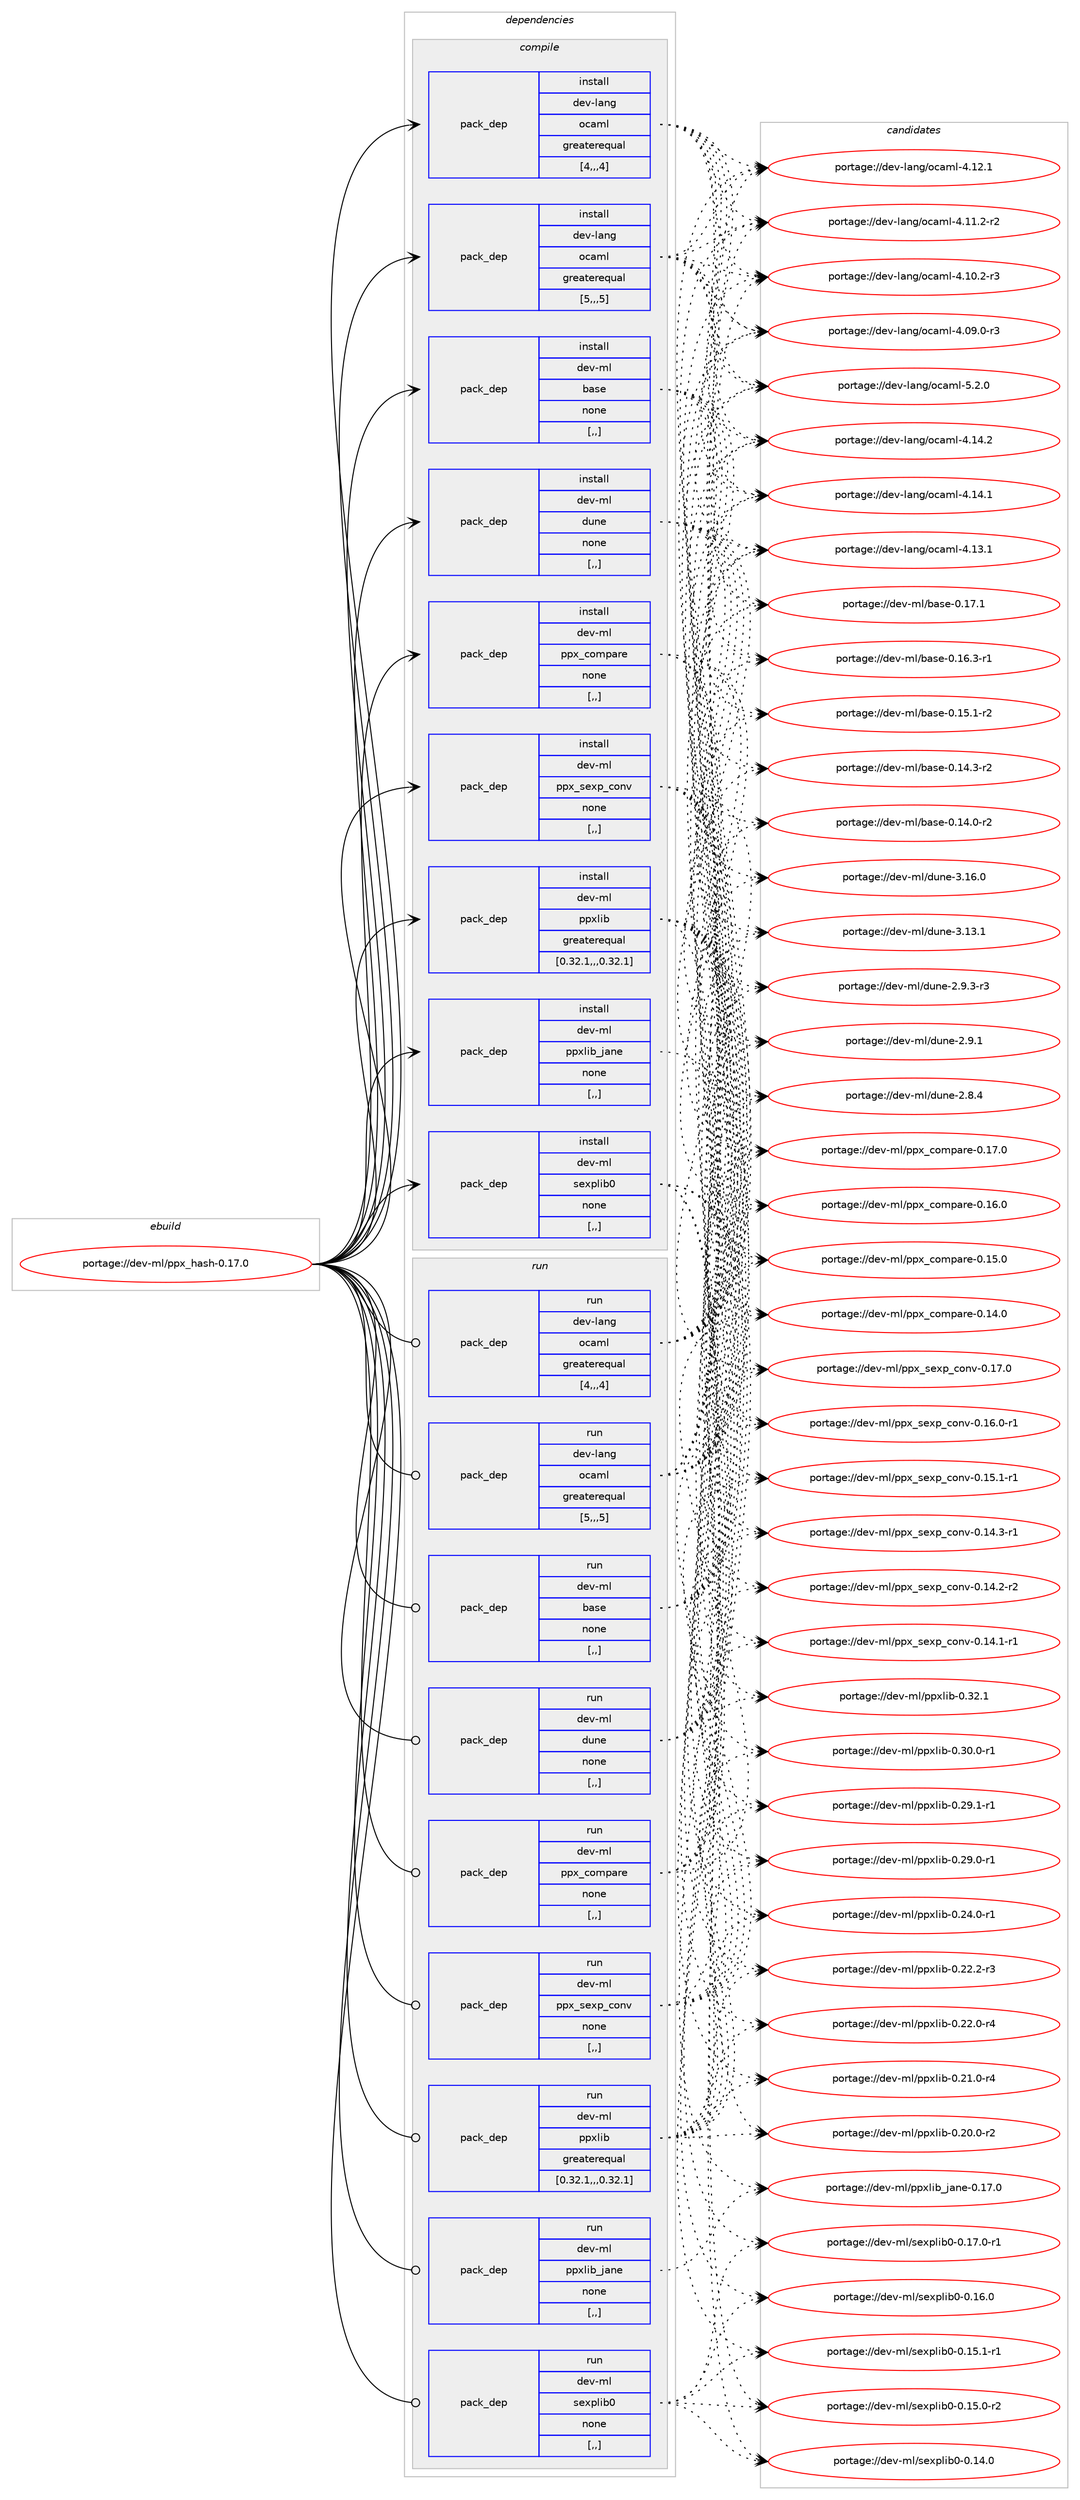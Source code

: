 digraph prolog {

# *************
# Graph options
# *************

newrank=true;
concentrate=true;
compound=true;
graph [rankdir=LR,fontname=Helvetica,fontsize=10,ranksep=1.5];#, ranksep=2.5, nodesep=0.2];
edge  [arrowhead=vee];
node  [fontname=Helvetica,fontsize=10];

# **********
# The ebuild
# **********

subgraph cluster_leftcol {
color=gray;
label=<<i>ebuild</i>>;
id [label="portage://dev-ml/ppx_hash-0.17.0", color=red, width=4, href="../dev-ml/ppx_hash-0.17.0.svg"];
}

# ****************
# The dependencies
# ****************

subgraph cluster_midcol {
color=gray;
label=<<i>dependencies</i>>;
subgraph cluster_compile {
fillcolor="#eeeeee";
style=filled;
label=<<i>compile</i>>;
subgraph pack452406 {
dependency617180 [label=<<TABLE BORDER="0" CELLBORDER="1" CELLSPACING="0" CELLPADDING="4" WIDTH="220"><TR><TD ROWSPAN="6" CELLPADDING="30">pack_dep</TD></TR><TR><TD WIDTH="110">install</TD></TR><TR><TD>dev-lang</TD></TR><TR><TD>ocaml</TD></TR><TR><TD>greaterequal</TD></TR><TR><TD>[4,,,4]</TD></TR></TABLE>>, shape=none, color=blue];
}
id:e -> dependency617180:w [weight=20,style="solid",arrowhead="vee"];
subgraph pack452407 {
dependency617181 [label=<<TABLE BORDER="0" CELLBORDER="1" CELLSPACING="0" CELLPADDING="4" WIDTH="220"><TR><TD ROWSPAN="6" CELLPADDING="30">pack_dep</TD></TR><TR><TD WIDTH="110">install</TD></TR><TR><TD>dev-lang</TD></TR><TR><TD>ocaml</TD></TR><TR><TD>greaterequal</TD></TR><TR><TD>[5,,,5]</TD></TR></TABLE>>, shape=none, color=blue];
}
id:e -> dependency617181:w [weight=20,style="solid",arrowhead="vee"];
subgraph pack452408 {
dependency617182 [label=<<TABLE BORDER="0" CELLBORDER="1" CELLSPACING="0" CELLPADDING="4" WIDTH="220"><TR><TD ROWSPAN="6" CELLPADDING="30">pack_dep</TD></TR><TR><TD WIDTH="110">install</TD></TR><TR><TD>dev-ml</TD></TR><TR><TD>base</TD></TR><TR><TD>none</TD></TR><TR><TD>[,,]</TD></TR></TABLE>>, shape=none, color=blue];
}
id:e -> dependency617182:w [weight=20,style="solid",arrowhead="vee"];
subgraph pack452409 {
dependency617183 [label=<<TABLE BORDER="0" CELLBORDER="1" CELLSPACING="0" CELLPADDING="4" WIDTH="220"><TR><TD ROWSPAN="6" CELLPADDING="30">pack_dep</TD></TR><TR><TD WIDTH="110">install</TD></TR><TR><TD>dev-ml</TD></TR><TR><TD>dune</TD></TR><TR><TD>none</TD></TR><TR><TD>[,,]</TD></TR></TABLE>>, shape=none, color=blue];
}
id:e -> dependency617183:w [weight=20,style="solid",arrowhead="vee"];
subgraph pack452410 {
dependency617184 [label=<<TABLE BORDER="0" CELLBORDER="1" CELLSPACING="0" CELLPADDING="4" WIDTH="220"><TR><TD ROWSPAN="6" CELLPADDING="30">pack_dep</TD></TR><TR><TD WIDTH="110">install</TD></TR><TR><TD>dev-ml</TD></TR><TR><TD>ppx_compare</TD></TR><TR><TD>none</TD></TR><TR><TD>[,,]</TD></TR></TABLE>>, shape=none, color=blue];
}
id:e -> dependency617184:w [weight=20,style="solid",arrowhead="vee"];
subgraph pack452411 {
dependency617185 [label=<<TABLE BORDER="0" CELLBORDER="1" CELLSPACING="0" CELLPADDING="4" WIDTH="220"><TR><TD ROWSPAN="6" CELLPADDING="30">pack_dep</TD></TR><TR><TD WIDTH="110">install</TD></TR><TR><TD>dev-ml</TD></TR><TR><TD>ppx_sexp_conv</TD></TR><TR><TD>none</TD></TR><TR><TD>[,,]</TD></TR></TABLE>>, shape=none, color=blue];
}
id:e -> dependency617185:w [weight=20,style="solid",arrowhead="vee"];
subgraph pack452412 {
dependency617186 [label=<<TABLE BORDER="0" CELLBORDER="1" CELLSPACING="0" CELLPADDING="4" WIDTH="220"><TR><TD ROWSPAN="6" CELLPADDING="30">pack_dep</TD></TR><TR><TD WIDTH="110">install</TD></TR><TR><TD>dev-ml</TD></TR><TR><TD>ppxlib</TD></TR><TR><TD>greaterequal</TD></TR><TR><TD>[0.32.1,,,0.32.1]</TD></TR></TABLE>>, shape=none, color=blue];
}
id:e -> dependency617186:w [weight=20,style="solid",arrowhead="vee"];
subgraph pack452413 {
dependency617187 [label=<<TABLE BORDER="0" CELLBORDER="1" CELLSPACING="0" CELLPADDING="4" WIDTH="220"><TR><TD ROWSPAN="6" CELLPADDING="30">pack_dep</TD></TR><TR><TD WIDTH="110">install</TD></TR><TR><TD>dev-ml</TD></TR><TR><TD>ppxlib_jane</TD></TR><TR><TD>none</TD></TR><TR><TD>[,,]</TD></TR></TABLE>>, shape=none, color=blue];
}
id:e -> dependency617187:w [weight=20,style="solid",arrowhead="vee"];
subgraph pack452414 {
dependency617188 [label=<<TABLE BORDER="0" CELLBORDER="1" CELLSPACING="0" CELLPADDING="4" WIDTH="220"><TR><TD ROWSPAN="6" CELLPADDING="30">pack_dep</TD></TR><TR><TD WIDTH="110">install</TD></TR><TR><TD>dev-ml</TD></TR><TR><TD>sexplib0</TD></TR><TR><TD>none</TD></TR><TR><TD>[,,]</TD></TR></TABLE>>, shape=none, color=blue];
}
id:e -> dependency617188:w [weight=20,style="solid",arrowhead="vee"];
}
subgraph cluster_compileandrun {
fillcolor="#eeeeee";
style=filled;
label=<<i>compile and run</i>>;
}
subgraph cluster_run {
fillcolor="#eeeeee";
style=filled;
label=<<i>run</i>>;
subgraph pack452415 {
dependency617189 [label=<<TABLE BORDER="0" CELLBORDER="1" CELLSPACING="0" CELLPADDING="4" WIDTH="220"><TR><TD ROWSPAN="6" CELLPADDING="30">pack_dep</TD></TR><TR><TD WIDTH="110">run</TD></TR><TR><TD>dev-lang</TD></TR><TR><TD>ocaml</TD></TR><TR><TD>greaterequal</TD></TR><TR><TD>[4,,,4]</TD></TR></TABLE>>, shape=none, color=blue];
}
id:e -> dependency617189:w [weight=20,style="solid",arrowhead="odot"];
subgraph pack452416 {
dependency617190 [label=<<TABLE BORDER="0" CELLBORDER="1" CELLSPACING="0" CELLPADDING="4" WIDTH="220"><TR><TD ROWSPAN="6" CELLPADDING="30">pack_dep</TD></TR><TR><TD WIDTH="110">run</TD></TR><TR><TD>dev-lang</TD></TR><TR><TD>ocaml</TD></TR><TR><TD>greaterequal</TD></TR><TR><TD>[5,,,5]</TD></TR></TABLE>>, shape=none, color=blue];
}
id:e -> dependency617190:w [weight=20,style="solid",arrowhead="odot"];
subgraph pack452417 {
dependency617191 [label=<<TABLE BORDER="0" CELLBORDER="1" CELLSPACING="0" CELLPADDING="4" WIDTH="220"><TR><TD ROWSPAN="6" CELLPADDING="30">pack_dep</TD></TR><TR><TD WIDTH="110">run</TD></TR><TR><TD>dev-ml</TD></TR><TR><TD>base</TD></TR><TR><TD>none</TD></TR><TR><TD>[,,]</TD></TR></TABLE>>, shape=none, color=blue];
}
id:e -> dependency617191:w [weight=20,style="solid",arrowhead="odot"];
subgraph pack452418 {
dependency617192 [label=<<TABLE BORDER="0" CELLBORDER="1" CELLSPACING="0" CELLPADDING="4" WIDTH="220"><TR><TD ROWSPAN="6" CELLPADDING="30">pack_dep</TD></TR><TR><TD WIDTH="110">run</TD></TR><TR><TD>dev-ml</TD></TR><TR><TD>dune</TD></TR><TR><TD>none</TD></TR><TR><TD>[,,]</TD></TR></TABLE>>, shape=none, color=blue];
}
id:e -> dependency617192:w [weight=20,style="solid",arrowhead="odot"];
subgraph pack452419 {
dependency617193 [label=<<TABLE BORDER="0" CELLBORDER="1" CELLSPACING="0" CELLPADDING="4" WIDTH="220"><TR><TD ROWSPAN="6" CELLPADDING="30">pack_dep</TD></TR><TR><TD WIDTH="110">run</TD></TR><TR><TD>dev-ml</TD></TR><TR><TD>ppx_compare</TD></TR><TR><TD>none</TD></TR><TR><TD>[,,]</TD></TR></TABLE>>, shape=none, color=blue];
}
id:e -> dependency617193:w [weight=20,style="solid",arrowhead="odot"];
subgraph pack452420 {
dependency617194 [label=<<TABLE BORDER="0" CELLBORDER="1" CELLSPACING="0" CELLPADDING="4" WIDTH="220"><TR><TD ROWSPAN="6" CELLPADDING="30">pack_dep</TD></TR><TR><TD WIDTH="110">run</TD></TR><TR><TD>dev-ml</TD></TR><TR><TD>ppx_sexp_conv</TD></TR><TR><TD>none</TD></TR><TR><TD>[,,]</TD></TR></TABLE>>, shape=none, color=blue];
}
id:e -> dependency617194:w [weight=20,style="solid",arrowhead="odot"];
subgraph pack452421 {
dependency617195 [label=<<TABLE BORDER="0" CELLBORDER="1" CELLSPACING="0" CELLPADDING="4" WIDTH="220"><TR><TD ROWSPAN="6" CELLPADDING="30">pack_dep</TD></TR><TR><TD WIDTH="110">run</TD></TR><TR><TD>dev-ml</TD></TR><TR><TD>ppxlib</TD></TR><TR><TD>greaterequal</TD></TR><TR><TD>[0.32.1,,,0.32.1]</TD></TR></TABLE>>, shape=none, color=blue];
}
id:e -> dependency617195:w [weight=20,style="solid",arrowhead="odot"];
subgraph pack452422 {
dependency617196 [label=<<TABLE BORDER="0" CELLBORDER="1" CELLSPACING="0" CELLPADDING="4" WIDTH="220"><TR><TD ROWSPAN="6" CELLPADDING="30">pack_dep</TD></TR><TR><TD WIDTH="110">run</TD></TR><TR><TD>dev-ml</TD></TR><TR><TD>ppxlib_jane</TD></TR><TR><TD>none</TD></TR><TR><TD>[,,]</TD></TR></TABLE>>, shape=none, color=blue];
}
id:e -> dependency617196:w [weight=20,style="solid",arrowhead="odot"];
subgraph pack452423 {
dependency617197 [label=<<TABLE BORDER="0" CELLBORDER="1" CELLSPACING="0" CELLPADDING="4" WIDTH="220"><TR><TD ROWSPAN="6" CELLPADDING="30">pack_dep</TD></TR><TR><TD WIDTH="110">run</TD></TR><TR><TD>dev-ml</TD></TR><TR><TD>sexplib0</TD></TR><TR><TD>none</TD></TR><TR><TD>[,,]</TD></TR></TABLE>>, shape=none, color=blue];
}
id:e -> dependency617197:w [weight=20,style="solid",arrowhead="odot"];
}
}

# **************
# The candidates
# **************

subgraph cluster_choices {
rank=same;
color=gray;
label=<<i>candidates</i>>;

subgraph choice452406 {
color=black;
nodesep=1;
choice1001011184510897110103471119997109108455346504648 [label="portage://dev-lang/ocaml-5.2.0", color=red, width=4,href="../dev-lang/ocaml-5.2.0.svg"];
choice100101118451089711010347111999710910845524649524650 [label="portage://dev-lang/ocaml-4.14.2", color=red, width=4,href="../dev-lang/ocaml-4.14.2.svg"];
choice100101118451089711010347111999710910845524649524649 [label="portage://dev-lang/ocaml-4.14.1", color=red, width=4,href="../dev-lang/ocaml-4.14.1.svg"];
choice100101118451089711010347111999710910845524649514649 [label="portage://dev-lang/ocaml-4.13.1", color=red, width=4,href="../dev-lang/ocaml-4.13.1.svg"];
choice100101118451089711010347111999710910845524649504649 [label="portage://dev-lang/ocaml-4.12.1", color=red, width=4,href="../dev-lang/ocaml-4.12.1.svg"];
choice1001011184510897110103471119997109108455246494946504511450 [label="portage://dev-lang/ocaml-4.11.2-r2", color=red, width=4,href="../dev-lang/ocaml-4.11.2-r2.svg"];
choice1001011184510897110103471119997109108455246494846504511451 [label="portage://dev-lang/ocaml-4.10.2-r3", color=red, width=4,href="../dev-lang/ocaml-4.10.2-r3.svg"];
choice1001011184510897110103471119997109108455246485746484511451 [label="portage://dev-lang/ocaml-4.09.0-r3", color=red, width=4,href="../dev-lang/ocaml-4.09.0-r3.svg"];
dependency617180:e -> choice1001011184510897110103471119997109108455346504648:w [style=dotted,weight="100"];
dependency617180:e -> choice100101118451089711010347111999710910845524649524650:w [style=dotted,weight="100"];
dependency617180:e -> choice100101118451089711010347111999710910845524649524649:w [style=dotted,weight="100"];
dependency617180:e -> choice100101118451089711010347111999710910845524649514649:w [style=dotted,weight="100"];
dependency617180:e -> choice100101118451089711010347111999710910845524649504649:w [style=dotted,weight="100"];
dependency617180:e -> choice1001011184510897110103471119997109108455246494946504511450:w [style=dotted,weight="100"];
dependency617180:e -> choice1001011184510897110103471119997109108455246494846504511451:w [style=dotted,weight="100"];
dependency617180:e -> choice1001011184510897110103471119997109108455246485746484511451:w [style=dotted,weight="100"];
}
subgraph choice452407 {
color=black;
nodesep=1;
choice1001011184510897110103471119997109108455346504648 [label="portage://dev-lang/ocaml-5.2.0", color=red, width=4,href="../dev-lang/ocaml-5.2.0.svg"];
choice100101118451089711010347111999710910845524649524650 [label="portage://dev-lang/ocaml-4.14.2", color=red, width=4,href="../dev-lang/ocaml-4.14.2.svg"];
choice100101118451089711010347111999710910845524649524649 [label="portage://dev-lang/ocaml-4.14.1", color=red, width=4,href="../dev-lang/ocaml-4.14.1.svg"];
choice100101118451089711010347111999710910845524649514649 [label="portage://dev-lang/ocaml-4.13.1", color=red, width=4,href="../dev-lang/ocaml-4.13.1.svg"];
choice100101118451089711010347111999710910845524649504649 [label="portage://dev-lang/ocaml-4.12.1", color=red, width=4,href="../dev-lang/ocaml-4.12.1.svg"];
choice1001011184510897110103471119997109108455246494946504511450 [label="portage://dev-lang/ocaml-4.11.2-r2", color=red, width=4,href="../dev-lang/ocaml-4.11.2-r2.svg"];
choice1001011184510897110103471119997109108455246494846504511451 [label="portage://dev-lang/ocaml-4.10.2-r3", color=red, width=4,href="../dev-lang/ocaml-4.10.2-r3.svg"];
choice1001011184510897110103471119997109108455246485746484511451 [label="portage://dev-lang/ocaml-4.09.0-r3", color=red, width=4,href="../dev-lang/ocaml-4.09.0-r3.svg"];
dependency617181:e -> choice1001011184510897110103471119997109108455346504648:w [style=dotted,weight="100"];
dependency617181:e -> choice100101118451089711010347111999710910845524649524650:w [style=dotted,weight="100"];
dependency617181:e -> choice100101118451089711010347111999710910845524649524649:w [style=dotted,weight="100"];
dependency617181:e -> choice100101118451089711010347111999710910845524649514649:w [style=dotted,weight="100"];
dependency617181:e -> choice100101118451089711010347111999710910845524649504649:w [style=dotted,weight="100"];
dependency617181:e -> choice1001011184510897110103471119997109108455246494946504511450:w [style=dotted,weight="100"];
dependency617181:e -> choice1001011184510897110103471119997109108455246494846504511451:w [style=dotted,weight="100"];
dependency617181:e -> choice1001011184510897110103471119997109108455246485746484511451:w [style=dotted,weight="100"];
}
subgraph choice452408 {
color=black;
nodesep=1;
choice1001011184510910847989711510145484649554649 [label="portage://dev-ml/base-0.17.1", color=red, width=4,href="../dev-ml/base-0.17.1.svg"];
choice10010111845109108479897115101454846495446514511449 [label="portage://dev-ml/base-0.16.3-r1", color=red, width=4,href="../dev-ml/base-0.16.3-r1.svg"];
choice10010111845109108479897115101454846495346494511450 [label="portage://dev-ml/base-0.15.1-r2", color=red, width=4,href="../dev-ml/base-0.15.1-r2.svg"];
choice10010111845109108479897115101454846495246514511450 [label="portage://dev-ml/base-0.14.3-r2", color=red, width=4,href="../dev-ml/base-0.14.3-r2.svg"];
choice10010111845109108479897115101454846495246484511450 [label="portage://dev-ml/base-0.14.0-r2", color=red, width=4,href="../dev-ml/base-0.14.0-r2.svg"];
dependency617182:e -> choice1001011184510910847989711510145484649554649:w [style=dotted,weight="100"];
dependency617182:e -> choice10010111845109108479897115101454846495446514511449:w [style=dotted,weight="100"];
dependency617182:e -> choice10010111845109108479897115101454846495346494511450:w [style=dotted,weight="100"];
dependency617182:e -> choice10010111845109108479897115101454846495246514511450:w [style=dotted,weight="100"];
dependency617182:e -> choice10010111845109108479897115101454846495246484511450:w [style=dotted,weight="100"];
}
subgraph choice452409 {
color=black;
nodesep=1;
choice100101118451091084710011711010145514649544648 [label="portage://dev-ml/dune-3.16.0", color=red, width=4,href="../dev-ml/dune-3.16.0.svg"];
choice100101118451091084710011711010145514649514649 [label="portage://dev-ml/dune-3.13.1", color=red, width=4,href="../dev-ml/dune-3.13.1.svg"];
choice10010111845109108471001171101014550465746514511451 [label="portage://dev-ml/dune-2.9.3-r3", color=red, width=4,href="../dev-ml/dune-2.9.3-r3.svg"];
choice1001011184510910847100117110101455046574649 [label="portage://dev-ml/dune-2.9.1", color=red, width=4,href="../dev-ml/dune-2.9.1.svg"];
choice1001011184510910847100117110101455046564652 [label="portage://dev-ml/dune-2.8.4", color=red, width=4,href="../dev-ml/dune-2.8.4.svg"];
dependency617183:e -> choice100101118451091084710011711010145514649544648:w [style=dotted,weight="100"];
dependency617183:e -> choice100101118451091084710011711010145514649514649:w [style=dotted,weight="100"];
dependency617183:e -> choice10010111845109108471001171101014550465746514511451:w [style=dotted,weight="100"];
dependency617183:e -> choice1001011184510910847100117110101455046574649:w [style=dotted,weight="100"];
dependency617183:e -> choice1001011184510910847100117110101455046564652:w [style=dotted,weight="100"];
}
subgraph choice452410 {
color=black;
nodesep=1;
choice100101118451091084711211212095991111091129711410145484649554648 [label="portage://dev-ml/ppx_compare-0.17.0", color=red, width=4,href="../dev-ml/ppx_compare-0.17.0.svg"];
choice100101118451091084711211212095991111091129711410145484649544648 [label="portage://dev-ml/ppx_compare-0.16.0", color=red, width=4,href="../dev-ml/ppx_compare-0.16.0.svg"];
choice100101118451091084711211212095991111091129711410145484649534648 [label="portage://dev-ml/ppx_compare-0.15.0", color=red, width=4,href="../dev-ml/ppx_compare-0.15.0.svg"];
choice100101118451091084711211212095991111091129711410145484649524648 [label="portage://dev-ml/ppx_compare-0.14.0", color=red, width=4,href="../dev-ml/ppx_compare-0.14.0.svg"];
dependency617184:e -> choice100101118451091084711211212095991111091129711410145484649554648:w [style=dotted,weight="100"];
dependency617184:e -> choice100101118451091084711211212095991111091129711410145484649544648:w [style=dotted,weight="100"];
dependency617184:e -> choice100101118451091084711211212095991111091129711410145484649534648:w [style=dotted,weight="100"];
dependency617184:e -> choice100101118451091084711211212095991111091129711410145484649524648:w [style=dotted,weight="100"];
}
subgraph choice452411 {
color=black;
nodesep=1;
choice100101118451091084711211212095115101120112959911111011845484649554648 [label="portage://dev-ml/ppx_sexp_conv-0.17.0", color=red, width=4,href="../dev-ml/ppx_sexp_conv-0.17.0.svg"];
choice1001011184510910847112112120951151011201129599111110118454846495446484511449 [label="portage://dev-ml/ppx_sexp_conv-0.16.0-r1", color=red, width=4,href="../dev-ml/ppx_sexp_conv-0.16.0-r1.svg"];
choice1001011184510910847112112120951151011201129599111110118454846495346494511449 [label="portage://dev-ml/ppx_sexp_conv-0.15.1-r1", color=red, width=4,href="../dev-ml/ppx_sexp_conv-0.15.1-r1.svg"];
choice1001011184510910847112112120951151011201129599111110118454846495246514511449 [label="portage://dev-ml/ppx_sexp_conv-0.14.3-r1", color=red, width=4,href="../dev-ml/ppx_sexp_conv-0.14.3-r1.svg"];
choice1001011184510910847112112120951151011201129599111110118454846495246504511450 [label="portage://dev-ml/ppx_sexp_conv-0.14.2-r2", color=red, width=4,href="../dev-ml/ppx_sexp_conv-0.14.2-r2.svg"];
choice1001011184510910847112112120951151011201129599111110118454846495246494511449 [label="portage://dev-ml/ppx_sexp_conv-0.14.1-r1", color=red, width=4,href="../dev-ml/ppx_sexp_conv-0.14.1-r1.svg"];
dependency617185:e -> choice100101118451091084711211212095115101120112959911111011845484649554648:w [style=dotted,weight="100"];
dependency617185:e -> choice1001011184510910847112112120951151011201129599111110118454846495446484511449:w [style=dotted,weight="100"];
dependency617185:e -> choice1001011184510910847112112120951151011201129599111110118454846495346494511449:w [style=dotted,weight="100"];
dependency617185:e -> choice1001011184510910847112112120951151011201129599111110118454846495246514511449:w [style=dotted,weight="100"];
dependency617185:e -> choice1001011184510910847112112120951151011201129599111110118454846495246504511450:w [style=dotted,weight="100"];
dependency617185:e -> choice1001011184510910847112112120951151011201129599111110118454846495246494511449:w [style=dotted,weight="100"];
}
subgraph choice452412 {
color=black;
nodesep=1;
choice10010111845109108471121121201081059845484651504649 [label="portage://dev-ml/ppxlib-0.32.1", color=red, width=4,href="../dev-ml/ppxlib-0.32.1.svg"];
choice100101118451091084711211212010810598454846514846484511449 [label="portage://dev-ml/ppxlib-0.30.0-r1", color=red, width=4,href="../dev-ml/ppxlib-0.30.0-r1.svg"];
choice100101118451091084711211212010810598454846505746494511449 [label="portage://dev-ml/ppxlib-0.29.1-r1", color=red, width=4,href="../dev-ml/ppxlib-0.29.1-r1.svg"];
choice100101118451091084711211212010810598454846505746484511449 [label="portage://dev-ml/ppxlib-0.29.0-r1", color=red, width=4,href="../dev-ml/ppxlib-0.29.0-r1.svg"];
choice100101118451091084711211212010810598454846505246484511449 [label="portage://dev-ml/ppxlib-0.24.0-r1", color=red, width=4,href="../dev-ml/ppxlib-0.24.0-r1.svg"];
choice100101118451091084711211212010810598454846505046504511451 [label="portage://dev-ml/ppxlib-0.22.2-r3", color=red, width=4,href="../dev-ml/ppxlib-0.22.2-r3.svg"];
choice100101118451091084711211212010810598454846505046484511452 [label="portage://dev-ml/ppxlib-0.22.0-r4", color=red, width=4,href="../dev-ml/ppxlib-0.22.0-r4.svg"];
choice100101118451091084711211212010810598454846504946484511452 [label="portage://dev-ml/ppxlib-0.21.0-r4", color=red, width=4,href="../dev-ml/ppxlib-0.21.0-r4.svg"];
choice100101118451091084711211212010810598454846504846484511450 [label="portage://dev-ml/ppxlib-0.20.0-r2", color=red, width=4,href="../dev-ml/ppxlib-0.20.0-r2.svg"];
dependency617186:e -> choice10010111845109108471121121201081059845484651504649:w [style=dotted,weight="100"];
dependency617186:e -> choice100101118451091084711211212010810598454846514846484511449:w [style=dotted,weight="100"];
dependency617186:e -> choice100101118451091084711211212010810598454846505746494511449:w [style=dotted,weight="100"];
dependency617186:e -> choice100101118451091084711211212010810598454846505746484511449:w [style=dotted,weight="100"];
dependency617186:e -> choice100101118451091084711211212010810598454846505246484511449:w [style=dotted,weight="100"];
dependency617186:e -> choice100101118451091084711211212010810598454846505046504511451:w [style=dotted,weight="100"];
dependency617186:e -> choice100101118451091084711211212010810598454846505046484511452:w [style=dotted,weight="100"];
dependency617186:e -> choice100101118451091084711211212010810598454846504946484511452:w [style=dotted,weight="100"];
dependency617186:e -> choice100101118451091084711211212010810598454846504846484511450:w [style=dotted,weight="100"];
}
subgraph choice452413 {
color=black;
nodesep=1;
choice100101118451091084711211212010810598951069711010145484649554648 [label="portage://dev-ml/ppxlib_jane-0.17.0", color=red, width=4,href="../dev-ml/ppxlib_jane-0.17.0.svg"];
dependency617187:e -> choice100101118451091084711211212010810598951069711010145484649554648:w [style=dotted,weight="100"];
}
subgraph choice452414 {
color=black;
nodesep=1;
choice10010111845109108471151011201121081059848454846495546484511449 [label="portage://dev-ml/sexplib0-0.17.0-r1", color=red, width=4,href="../dev-ml/sexplib0-0.17.0-r1.svg"];
choice1001011184510910847115101120112108105984845484649544648 [label="portage://dev-ml/sexplib0-0.16.0", color=red, width=4,href="../dev-ml/sexplib0-0.16.0.svg"];
choice10010111845109108471151011201121081059848454846495346494511449 [label="portage://dev-ml/sexplib0-0.15.1-r1", color=red, width=4,href="../dev-ml/sexplib0-0.15.1-r1.svg"];
choice10010111845109108471151011201121081059848454846495346484511450 [label="portage://dev-ml/sexplib0-0.15.0-r2", color=red, width=4,href="../dev-ml/sexplib0-0.15.0-r2.svg"];
choice1001011184510910847115101120112108105984845484649524648 [label="portage://dev-ml/sexplib0-0.14.0", color=red, width=4,href="../dev-ml/sexplib0-0.14.0.svg"];
dependency617188:e -> choice10010111845109108471151011201121081059848454846495546484511449:w [style=dotted,weight="100"];
dependency617188:e -> choice1001011184510910847115101120112108105984845484649544648:w [style=dotted,weight="100"];
dependency617188:e -> choice10010111845109108471151011201121081059848454846495346494511449:w [style=dotted,weight="100"];
dependency617188:e -> choice10010111845109108471151011201121081059848454846495346484511450:w [style=dotted,weight="100"];
dependency617188:e -> choice1001011184510910847115101120112108105984845484649524648:w [style=dotted,weight="100"];
}
subgraph choice452415 {
color=black;
nodesep=1;
choice1001011184510897110103471119997109108455346504648 [label="portage://dev-lang/ocaml-5.2.0", color=red, width=4,href="../dev-lang/ocaml-5.2.0.svg"];
choice100101118451089711010347111999710910845524649524650 [label="portage://dev-lang/ocaml-4.14.2", color=red, width=4,href="../dev-lang/ocaml-4.14.2.svg"];
choice100101118451089711010347111999710910845524649524649 [label="portage://dev-lang/ocaml-4.14.1", color=red, width=4,href="../dev-lang/ocaml-4.14.1.svg"];
choice100101118451089711010347111999710910845524649514649 [label="portage://dev-lang/ocaml-4.13.1", color=red, width=4,href="../dev-lang/ocaml-4.13.1.svg"];
choice100101118451089711010347111999710910845524649504649 [label="portage://dev-lang/ocaml-4.12.1", color=red, width=4,href="../dev-lang/ocaml-4.12.1.svg"];
choice1001011184510897110103471119997109108455246494946504511450 [label="portage://dev-lang/ocaml-4.11.2-r2", color=red, width=4,href="../dev-lang/ocaml-4.11.2-r2.svg"];
choice1001011184510897110103471119997109108455246494846504511451 [label="portage://dev-lang/ocaml-4.10.2-r3", color=red, width=4,href="../dev-lang/ocaml-4.10.2-r3.svg"];
choice1001011184510897110103471119997109108455246485746484511451 [label="portage://dev-lang/ocaml-4.09.0-r3", color=red, width=4,href="../dev-lang/ocaml-4.09.0-r3.svg"];
dependency617189:e -> choice1001011184510897110103471119997109108455346504648:w [style=dotted,weight="100"];
dependency617189:e -> choice100101118451089711010347111999710910845524649524650:w [style=dotted,weight="100"];
dependency617189:e -> choice100101118451089711010347111999710910845524649524649:w [style=dotted,weight="100"];
dependency617189:e -> choice100101118451089711010347111999710910845524649514649:w [style=dotted,weight="100"];
dependency617189:e -> choice100101118451089711010347111999710910845524649504649:w [style=dotted,weight="100"];
dependency617189:e -> choice1001011184510897110103471119997109108455246494946504511450:w [style=dotted,weight="100"];
dependency617189:e -> choice1001011184510897110103471119997109108455246494846504511451:w [style=dotted,weight="100"];
dependency617189:e -> choice1001011184510897110103471119997109108455246485746484511451:w [style=dotted,weight="100"];
}
subgraph choice452416 {
color=black;
nodesep=1;
choice1001011184510897110103471119997109108455346504648 [label="portage://dev-lang/ocaml-5.2.0", color=red, width=4,href="../dev-lang/ocaml-5.2.0.svg"];
choice100101118451089711010347111999710910845524649524650 [label="portage://dev-lang/ocaml-4.14.2", color=red, width=4,href="../dev-lang/ocaml-4.14.2.svg"];
choice100101118451089711010347111999710910845524649524649 [label="portage://dev-lang/ocaml-4.14.1", color=red, width=4,href="../dev-lang/ocaml-4.14.1.svg"];
choice100101118451089711010347111999710910845524649514649 [label="portage://dev-lang/ocaml-4.13.1", color=red, width=4,href="../dev-lang/ocaml-4.13.1.svg"];
choice100101118451089711010347111999710910845524649504649 [label="portage://dev-lang/ocaml-4.12.1", color=red, width=4,href="../dev-lang/ocaml-4.12.1.svg"];
choice1001011184510897110103471119997109108455246494946504511450 [label="portage://dev-lang/ocaml-4.11.2-r2", color=red, width=4,href="../dev-lang/ocaml-4.11.2-r2.svg"];
choice1001011184510897110103471119997109108455246494846504511451 [label="portage://dev-lang/ocaml-4.10.2-r3", color=red, width=4,href="../dev-lang/ocaml-4.10.2-r3.svg"];
choice1001011184510897110103471119997109108455246485746484511451 [label="portage://dev-lang/ocaml-4.09.0-r3", color=red, width=4,href="../dev-lang/ocaml-4.09.0-r3.svg"];
dependency617190:e -> choice1001011184510897110103471119997109108455346504648:w [style=dotted,weight="100"];
dependency617190:e -> choice100101118451089711010347111999710910845524649524650:w [style=dotted,weight="100"];
dependency617190:e -> choice100101118451089711010347111999710910845524649524649:w [style=dotted,weight="100"];
dependency617190:e -> choice100101118451089711010347111999710910845524649514649:w [style=dotted,weight="100"];
dependency617190:e -> choice100101118451089711010347111999710910845524649504649:w [style=dotted,weight="100"];
dependency617190:e -> choice1001011184510897110103471119997109108455246494946504511450:w [style=dotted,weight="100"];
dependency617190:e -> choice1001011184510897110103471119997109108455246494846504511451:w [style=dotted,weight="100"];
dependency617190:e -> choice1001011184510897110103471119997109108455246485746484511451:w [style=dotted,weight="100"];
}
subgraph choice452417 {
color=black;
nodesep=1;
choice1001011184510910847989711510145484649554649 [label="portage://dev-ml/base-0.17.1", color=red, width=4,href="../dev-ml/base-0.17.1.svg"];
choice10010111845109108479897115101454846495446514511449 [label="portage://dev-ml/base-0.16.3-r1", color=red, width=4,href="../dev-ml/base-0.16.3-r1.svg"];
choice10010111845109108479897115101454846495346494511450 [label="portage://dev-ml/base-0.15.1-r2", color=red, width=4,href="../dev-ml/base-0.15.1-r2.svg"];
choice10010111845109108479897115101454846495246514511450 [label="portage://dev-ml/base-0.14.3-r2", color=red, width=4,href="../dev-ml/base-0.14.3-r2.svg"];
choice10010111845109108479897115101454846495246484511450 [label="portage://dev-ml/base-0.14.0-r2", color=red, width=4,href="../dev-ml/base-0.14.0-r2.svg"];
dependency617191:e -> choice1001011184510910847989711510145484649554649:w [style=dotted,weight="100"];
dependency617191:e -> choice10010111845109108479897115101454846495446514511449:w [style=dotted,weight="100"];
dependency617191:e -> choice10010111845109108479897115101454846495346494511450:w [style=dotted,weight="100"];
dependency617191:e -> choice10010111845109108479897115101454846495246514511450:w [style=dotted,weight="100"];
dependency617191:e -> choice10010111845109108479897115101454846495246484511450:w [style=dotted,weight="100"];
}
subgraph choice452418 {
color=black;
nodesep=1;
choice100101118451091084710011711010145514649544648 [label="portage://dev-ml/dune-3.16.0", color=red, width=4,href="../dev-ml/dune-3.16.0.svg"];
choice100101118451091084710011711010145514649514649 [label="portage://dev-ml/dune-3.13.1", color=red, width=4,href="../dev-ml/dune-3.13.1.svg"];
choice10010111845109108471001171101014550465746514511451 [label="portage://dev-ml/dune-2.9.3-r3", color=red, width=4,href="../dev-ml/dune-2.9.3-r3.svg"];
choice1001011184510910847100117110101455046574649 [label="portage://dev-ml/dune-2.9.1", color=red, width=4,href="../dev-ml/dune-2.9.1.svg"];
choice1001011184510910847100117110101455046564652 [label="portage://dev-ml/dune-2.8.4", color=red, width=4,href="../dev-ml/dune-2.8.4.svg"];
dependency617192:e -> choice100101118451091084710011711010145514649544648:w [style=dotted,weight="100"];
dependency617192:e -> choice100101118451091084710011711010145514649514649:w [style=dotted,weight="100"];
dependency617192:e -> choice10010111845109108471001171101014550465746514511451:w [style=dotted,weight="100"];
dependency617192:e -> choice1001011184510910847100117110101455046574649:w [style=dotted,weight="100"];
dependency617192:e -> choice1001011184510910847100117110101455046564652:w [style=dotted,weight="100"];
}
subgraph choice452419 {
color=black;
nodesep=1;
choice100101118451091084711211212095991111091129711410145484649554648 [label="portage://dev-ml/ppx_compare-0.17.0", color=red, width=4,href="../dev-ml/ppx_compare-0.17.0.svg"];
choice100101118451091084711211212095991111091129711410145484649544648 [label="portage://dev-ml/ppx_compare-0.16.0", color=red, width=4,href="../dev-ml/ppx_compare-0.16.0.svg"];
choice100101118451091084711211212095991111091129711410145484649534648 [label="portage://dev-ml/ppx_compare-0.15.0", color=red, width=4,href="../dev-ml/ppx_compare-0.15.0.svg"];
choice100101118451091084711211212095991111091129711410145484649524648 [label="portage://dev-ml/ppx_compare-0.14.0", color=red, width=4,href="../dev-ml/ppx_compare-0.14.0.svg"];
dependency617193:e -> choice100101118451091084711211212095991111091129711410145484649554648:w [style=dotted,weight="100"];
dependency617193:e -> choice100101118451091084711211212095991111091129711410145484649544648:w [style=dotted,weight="100"];
dependency617193:e -> choice100101118451091084711211212095991111091129711410145484649534648:w [style=dotted,weight="100"];
dependency617193:e -> choice100101118451091084711211212095991111091129711410145484649524648:w [style=dotted,weight="100"];
}
subgraph choice452420 {
color=black;
nodesep=1;
choice100101118451091084711211212095115101120112959911111011845484649554648 [label="portage://dev-ml/ppx_sexp_conv-0.17.0", color=red, width=4,href="../dev-ml/ppx_sexp_conv-0.17.0.svg"];
choice1001011184510910847112112120951151011201129599111110118454846495446484511449 [label="portage://dev-ml/ppx_sexp_conv-0.16.0-r1", color=red, width=4,href="../dev-ml/ppx_sexp_conv-0.16.0-r1.svg"];
choice1001011184510910847112112120951151011201129599111110118454846495346494511449 [label="portage://dev-ml/ppx_sexp_conv-0.15.1-r1", color=red, width=4,href="../dev-ml/ppx_sexp_conv-0.15.1-r1.svg"];
choice1001011184510910847112112120951151011201129599111110118454846495246514511449 [label="portage://dev-ml/ppx_sexp_conv-0.14.3-r1", color=red, width=4,href="../dev-ml/ppx_sexp_conv-0.14.3-r1.svg"];
choice1001011184510910847112112120951151011201129599111110118454846495246504511450 [label="portage://dev-ml/ppx_sexp_conv-0.14.2-r2", color=red, width=4,href="../dev-ml/ppx_sexp_conv-0.14.2-r2.svg"];
choice1001011184510910847112112120951151011201129599111110118454846495246494511449 [label="portage://dev-ml/ppx_sexp_conv-0.14.1-r1", color=red, width=4,href="../dev-ml/ppx_sexp_conv-0.14.1-r1.svg"];
dependency617194:e -> choice100101118451091084711211212095115101120112959911111011845484649554648:w [style=dotted,weight="100"];
dependency617194:e -> choice1001011184510910847112112120951151011201129599111110118454846495446484511449:w [style=dotted,weight="100"];
dependency617194:e -> choice1001011184510910847112112120951151011201129599111110118454846495346494511449:w [style=dotted,weight="100"];
dependency617194:e -> choice1001011184510910847112112120951151011201129599111110118454846495246514511449:w [style=dotted,weight="100"];
dependency617194:e -> choice1001011184510910847112112120951151011201129599111110118454846495246504511450:w [style=dotted,weight="100"];
dependency617194:e -> choice1001011184510910847112112120951151011201129599111110118454846495246494511449:w [style=dotted,weight="100"];
}
subgraph choice452421 {
color=black;
nodesep=1;
choice10010111845109108471121121201081059845484651504649 [label="portage://dev-ml/ppxlib-0.32.1", color=red, width=4,href="../dev-ml/ppxlib-0.32.1.svg"];
choice100101118451091084711211212010810598454846514846484511449 [label="portage://dev-ml/ppxlib-0.30.0-r1", color=red, width=4,href="../dev-ml/ppxlib-0.30.0-r1.svg"];
choice100101118451091084711211212010810598454846505746494511449 [label="portage://dev-ml/ppxlib-0.29.1-r1", color=red, width=4,href="../dev-ml/ppxlib-0.29.1-r1.svg"];
choice100101118451091084711211212010810598454846505746484511449 [label="portage://dev-ml/ppxlib-0.29.0-r1", color=red, width=4,href="../dev-ml/ppxlib-0.29.0-r1.svg"];
choice100101118451091084711211212010810598454846505246484511449 [label="portage://dev-ml/ppxlib-0.24.0-r1", color=red, width=4,href="../dev-ml/ppxlib-0.24.0-r1.svg"];
choice100101118451091084711211212010810598454846505046504511451 [label="portage://dev-ml/ppxlib-0.22.2-r3", color=red, width=4,href="../dev-ml/ppxlib-0.22.2-r3.svg"];
choice100101118451091084711211212010810598454846505046484511452 [label="portage://dev-ml/ppxlib-0.22.0-r4", color=red, width=4,href="../dev-ml/ppxlib-0.22.0-r4.svg"];
choice100101118451091084711211212010810598454846504946484511452 [label="portage://dev-ml/ppxlib-0.21.0-r4", color=red, width=4,href="../dev-ml/ppxlib-0.21.0-r4.svg"];
choice100101118451091084711211212010810598454846504846484511450 [label="portage://dev-ml/ppxlib-0.20.0-r2", color=red, width=4,href="../dev-ml/ppxlib-0.20.0-r2.svg"];
dependency617195:e -> choice10010111845109108471121121201081059845484651504649:w [style=dotted,weight="100"];
dependency617195:e -> choice100101118451091084711211212010810598454846514846484511449:w [style=dotted,weight="100"];
dependency617195:e -> choice100101118451091084711211212010810598454846505746494511449:w [style=dotted,weight="100"];
dependency617195:e -> choice100101118451091084711211212010810598454846505746484511449:w [style=dotted,weight="100"];
dependency617195:e -> choice100101118451091084711211212010810598454846505246484511449:w [style=dotted,weight="100"];
dependency617195:e -> choice100101118451091084711211212010810598454846505046504511451:w [style=dotted,weight="100"];
dependency617195:e -> choice100101118451091084711211212010810598454846505046484511452:w [style=dotted,weight="100"];
dependency617195:e -> choice100101118451091084711211212010810598454846504946484511452:w [style=dotted,weight="100"];
dependency617195:e -> choice100101118451091084711211212010810598454846504846484511450:w [style=dotted,weight="100"];
}
subgraph choice452422 {
color=black;
nodesep=1;
choice100101118451091084711211212010810598951069711010145484649554648 [label="portage://dev-ml/ppxlib_jane-0.17.0", color=red, width=4,href="../dev-ml/ppxlib_jane-0.17.0.svg"];
dependency617196:e -> choice100101118451091084711211212010810598951069711010145484649554648:w [style=dotted,weight="100"];
}
subgraph choice452423 {
color=black;
nodesep=1;
choice10010111845109108471151011201121081059848454846495546484511449 [label="portage://dev-ml/sexplib0-0.17.0-r1", color=red, width=4,href="../dev-ml/sexplib0-0.17.0-r1.svg"];
choice1001011184510910847115101120112108105984845484649544648 [label="portage://dev-ml/sexplib0-0.16.0", color=red, width=4,href="../dev-ml/sexplib0-0.16.0.svg"];
choice10010111845109108471151011201121081059848454846495346494511449 [label="portage://dev-ml/sexplib0-0.15.1-r1", color=red, width=4,href="../dev-ml/sexplib0-0.15.1-r1.svg"];
choice10010111845109108471151011201121081059848454846495346484511450 [label="portage://dev-ml/sexplib0-0.15.0-r2", color=red, width=4,href="../dev-ml/sexplib0-0.15.0-r2.svg"];
choice1001011184510910847115101120112108105984845484649524648 [label="portage://dev-ml/sexplib0-0.14.0", color=red, width=4,href="../dev-ml/sexplib0-0.14.0.svg"];
dependency617197:e -> choice10010111845109108471151011201121081059848454846495546484511449:w [style=dotted,weight="100"];
dependency617197:e -> choice1001011184510910847115101120112108105984845484649544648:w [style=dotted,weight="100"];
dependency617197:e -> choice10010111845109108471151011201121081059848454846495346494511449:w [style=dotted,weight="100"];
dependency617197:e -> choice10010111845109108471151011201121081059848454846495346484511450:w [style=dotted,weight="100"];
dependency617197:e -> choice1001011184510910847115101120112108105984845484649524648:w [style=dotted,weight="100"];
}
}

}
